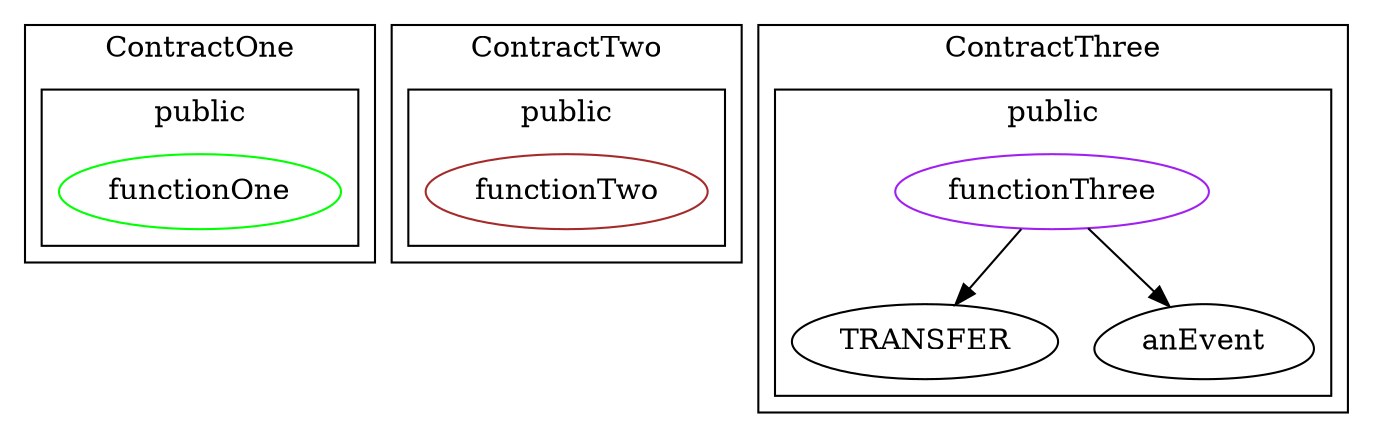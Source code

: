 digraph parent {
	subgraph cluster_ContractOne {
		graph [label=ContractOne]
		subgraph cluster_ContractOne_internal {
			graph [label=internal]
		}
		subgraph cluster_ContractOne_public {
			graph [label=public]
			functionOne [color=green]
		}
		subgraph cluster_ContractOne_external {
			graph [label=external]
		}
		subgraph cluster_ContractOne_default {
			graph [label=default]
		}
	}
	subgraph cluster_ContractTwo {
		graph [label=ContractTwo]
		subgraph cluster_ContractTwo_internal {
			graph [label=internal]
		}
		subgraph cluster_ContractTwo_public {
			graph [label=public]
			functionTwo [color=brown]
		}
		subgraph cluster_ContractTwo_external {
			graph [label=external]
		}
		subgraph cluster_ContractTwo_default {
			graph [label=default]
		}
	}
	subgraph cluster_ContractThree {
		graph [label=ContractThree]
		subgraph cluster_ContractThree_internal {
			graph [label=internal]
		}
		subgraph cluster_ContractThree_public {
			graph [label=public]
			functionThree [color=purple]
			TRANSFER
			functionThree -> TRANSFER
			anEvent [shape=egg]
			functionThree -> anEvent
		}
		subgraph cluster_ContractThree_external {
			graph [label=external]
		}
		subgraph cluster_ContractThree_default {
			graph [label=default]
		}
	}
}
